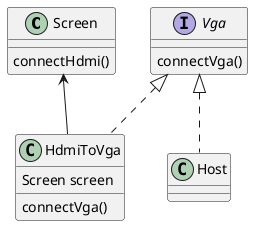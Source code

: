 @startuml
class Screen{
connectHdmi()
}
interface Vga{
connectVga()
}
Vga <|.. Host
class Host{
}
Screen <-- HdmiToVga
Vga <|.. HdmiToVga
class HdmiToVga{
Screen screen
connectVga()
}

@enduml